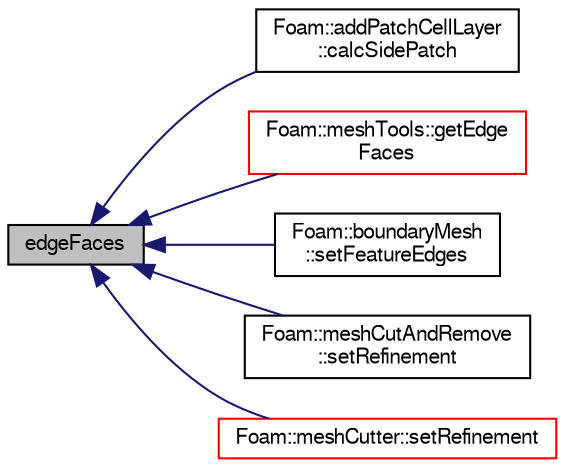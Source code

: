 digraph "edgeFaces"
{
  bgcolor="transparent";
  edge [fontname="FreeSans",fontsize="10",labelfontname="FreeSans",labelfontsize="10"];
  node [fontname="FreeSans",fontsize="10",shape=record];
  rankdir="LR";
  Node1 [label="edgeFaces",height=0.2,width=0.4,color="black", fillcolor="grey75", style="filled" fontcolor="black"];
  Node1 -> Node2 [dir="back",color="midnightblue",fontsize="10",style="solid",fontname="FreeSans"];
  Node2 [label="Foam::addPatchCellLayer\l::calcSidePatch",height=0.2,width=0.4,color="black",URL="$a00025.html#a25346f181e6f56df9a1839ff94eea581",tooltip="Boundary edges get extruded into boundary faces. Determine patch. "];
  Node1 -> Node3 [dir="back",color="midnightblue",fontsize="10",style="solid",fontname="FreeSans"];
  Node3 [label="Foam::meshTools::getEdge\lFaces",height=0.2,width=0.4,color="red",URL="$a10290.html#a49c5d70e15e6496b848e2012ea176128",tooltip="Get faces on cell using edgeI. Throws error if no two found. "];
  Node1 -> Node4 [dir="back",color="midnightblue",fontsize="10",style="solid",fontname="FreeSans"];
  Node4 [label="Foam::boundaryMesh\l::setFeatureEdges",height=0.2,width=0.4,color="black",URL="$a00142.html#a0e01df03fc2c7dbfd31c0fa36528926a",tooltip="Set featureEdges, edgeToFeature, featureSegments according. "];
  Node1 -> Node5 [dir="back",color="midnightblue",fontsize="10",style="solid",fontname="FreeSans"];
  Node5 [label="Foam::meshCutAndRemove\l::setRefinement",height=0.2,width=0.4,color="black",URL="$a01419.html#a5b289474e53287a9460c322f12434dec",tooltip="Do actual cutting with cut description. Inserts mesh changes. "];
  Node1 -> Node6 [dir="back",color="midnightblue",fontsize="10",style="solid",fontname="FreeSans"];
  Node6 [label="Foam::meshCutter::setRefinement",height=0.2,width=0.4,color="red",URL="$a01420.html#ad6964ecaeb84631835d8a4e51bf706bb",tooltip="Do actual cutting with cut description. Inserts mesh changes. "];
}
